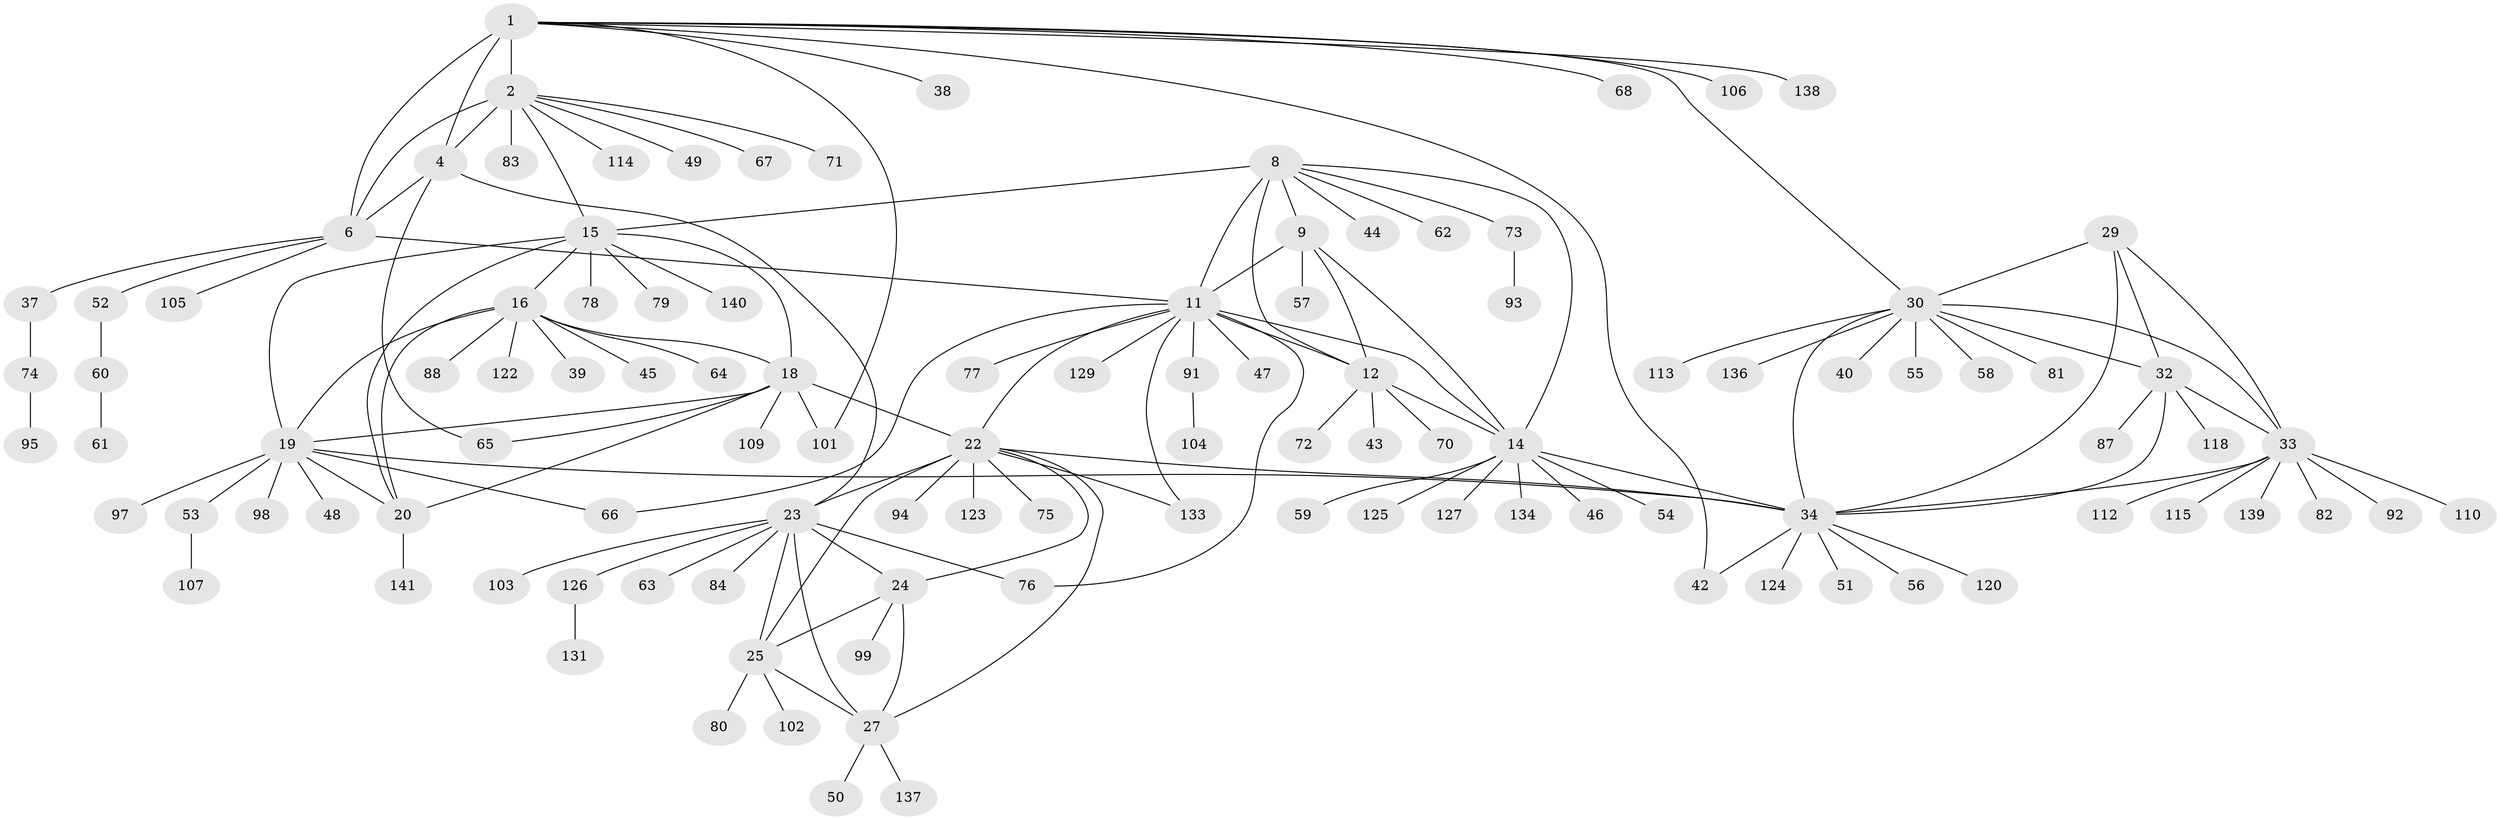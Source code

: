 // Generated by graph-tools (version 1.1) at 2025/52/02/27/25 19:52:19]
// undirected, 111 vertices, 149 edges
graph export_dot {
graph [start="1"]
  node [color=gray90,style=filled];
  1 [super="+5"];
  2 [super="+3"];
  4 [super="+86"];
  6 [super="+7"];
  8 [super="+10"];
  9 [super="+130"];
  11 [super="+13"];
  12 [super="+128"];
  14 [super="+142"];
  15 [super="+132"];
  16 [super="+17"];
  18 [super="+21"];
  19 [super="+135"];
  20 [super="+41"];
  22 [super="+28"];
  23 [super="+26"];
  24;
  25 [super="+117"];
  27;
  29;
  30 [super="+31"];
  32 [super="+36"];
  33 [super="+96"];
  34 [super="+35"];
  37;
  38;
  39;
  40;
  42 [super="+69"];
  43;
  44;
  45;
  46;
  47;
  48 [super="+100"];
  49;
  50;
  51;
  52;
  53;
  54 [super="+90"];
  55 [super="+85"];
  56;
  57;
  58;
  59;
  60;
  61 [super="+89"];
  62 [super="+119"];
  63;
  64 [super="+143"];
  65;
  66 [super="+116"];
  67;
  68;
  70;
  71;
  72;
  73;
  74;
  75;
  76;
  77;
  78;
  79;
  80;
  81;
  82;
  83 [super="+111"];
  84;
  87;
  88;
  91;
  92;
  93;
  94;
  95 [super="+108"];
  97;
  98;
  99;
  101;
  102;
  103;
  104;
  105;
  106;
  107;
  109;
  110;
  112;
  113;
  114 [super="+121"];
  115;
  118;
  120;
  122;
  123;
  124;
  125;
  126;
  127;
  129;
  131;
  133;
  134;
  136;
  137;
  138;
  139;
  140;
  141;
  1 -- 2 [weight=4];
  1 -- 4 [weight=2];
  1 -- 6 [weight=4];
  1 -- 38;
  1 -- 68;
  1 -- 101;
  1 -- 106;
  1 -- 138;
  1 -- 30;
  1 -- 42;
  2 -- 4 [weight=2];
  2 -- 6 [weight=4];
  2 -- 49;
  2 -- 71;
  2 -- 114;
  2 -- 67;
  2 -- 83;
  2 -- 15;
  4 -- 6 [weight=2];
  4 -- 23;
  4 -- 65;
  6 -- 11;
  6 -- 52;
  6 -- 105;
  6 -- 37;
  8 -- 9 [weight=2];
  8 -- 11 [weight=4];
  8 -- 12 [weight=2];
  8 -- 14 [weight=2];
  8 -- 15;
  8 -- 44;
  8 -- 73;
  8 -- 62;
  9 -- 11 [weight=2];
  9 -- 12;
  9 -- 14;
  9 -- 57;
  11 -- 12 [weight=2];
  11 -- 14 [weight=2];
  11 -- 47;
  11 -- 66;
  11 -- 77;
  11 -- 91;
  11 -- 129;
  11 -- 133;
  11 -- 76;
  11 -- 22;
  12 -- 14;
  12 -- 43;
  12 -- 70;
  12 -- 72;
  14 -- 34;
  14 -- 46;
  14 -- 54;
  14 -- 59;
  14 -- 125;
  14 -- 127;
  14 -- 134;
  15 -- 16 [weight=2];
  15 -- 18 [weight=2];
  15 -- 19;
  15 -- 20;
  15 -- 78;
  15 -- 79;
  15 -- 140;
  16 -- 18 [weight=4];
  16 -- 19 [weight=2];
  16 -- 20 [weight=2];
  16 -- 39;
  16 -- 88;
  16 -- 122;
  16 -- 64;
  16 -- 45;
  18 -- 19 [weight=2];
  18 -- 20 [weight=2];
  18 -- 65;
  18 -- 101;
  18 -- 109;
  18 -- 22;
  19 -- 20;
  19 -- 34;
  19 -- 48;
  19 -- 53;
  19 -- 66;
  19 -- 97;
  19 -- 98;
  20 -- 141;
  22 -- 23 [weight=4];
  22 -- 24 [weight=2];
  22 -- 25 [weight=2];
  22 -- 27 [weight=2];
  22 -- 34;
  22 -- 75;
  22 -- 133;
  22 -- 123;
  22 -- 94;
  23 -- 24 [weight=2];
  23 -- 25 [weight=2];
  23 -- 27 [weight=2];
  23 -- 63;
  23 -- 76;
  23 -- 84;
  23 -- 126;
  23 -- 103;
  24 -- 25;
  24 -- 27;
  24 -- 99;
  25 -- 27;
  25 -- 80;
  25 -- 102;
  27 -- 50;
  27 -- 137;
  29 -- 30 [weight=2];
  29 -- 32;
  29 -- 33;
  29 -- 34 [weight=2];
  30 -- 32 [weight=2];
  30 -- 33 [weight=2];
  30 -- 34 [weight=4];
  30 -- 40;
  30 -- 136;
  30 -- 81;
  30 -- 113;
  30 -- 55;
  30 -- 58;
  32 -- 33;
  32 -- 34 [weight=2];
  32 -- 87;
  32 -- 118;
  33 -- 34 [weight=2];
  33 -- 82;
  33 -- 92;
  33 -- 110;
  33 -- 112;
  33 -- 115;
  33 -- 139;
  34 -- 42;
  34 -- 51;
  34 -- 56;
  34 -- 120;
  34 -- 124;
  37 -- 74;
  52 -- 60;
  53 -- 107;
  60 -- 61;
  73 -- 93;
  74 -- 95;
  91 -- 104;
  126 -- 131;
}
